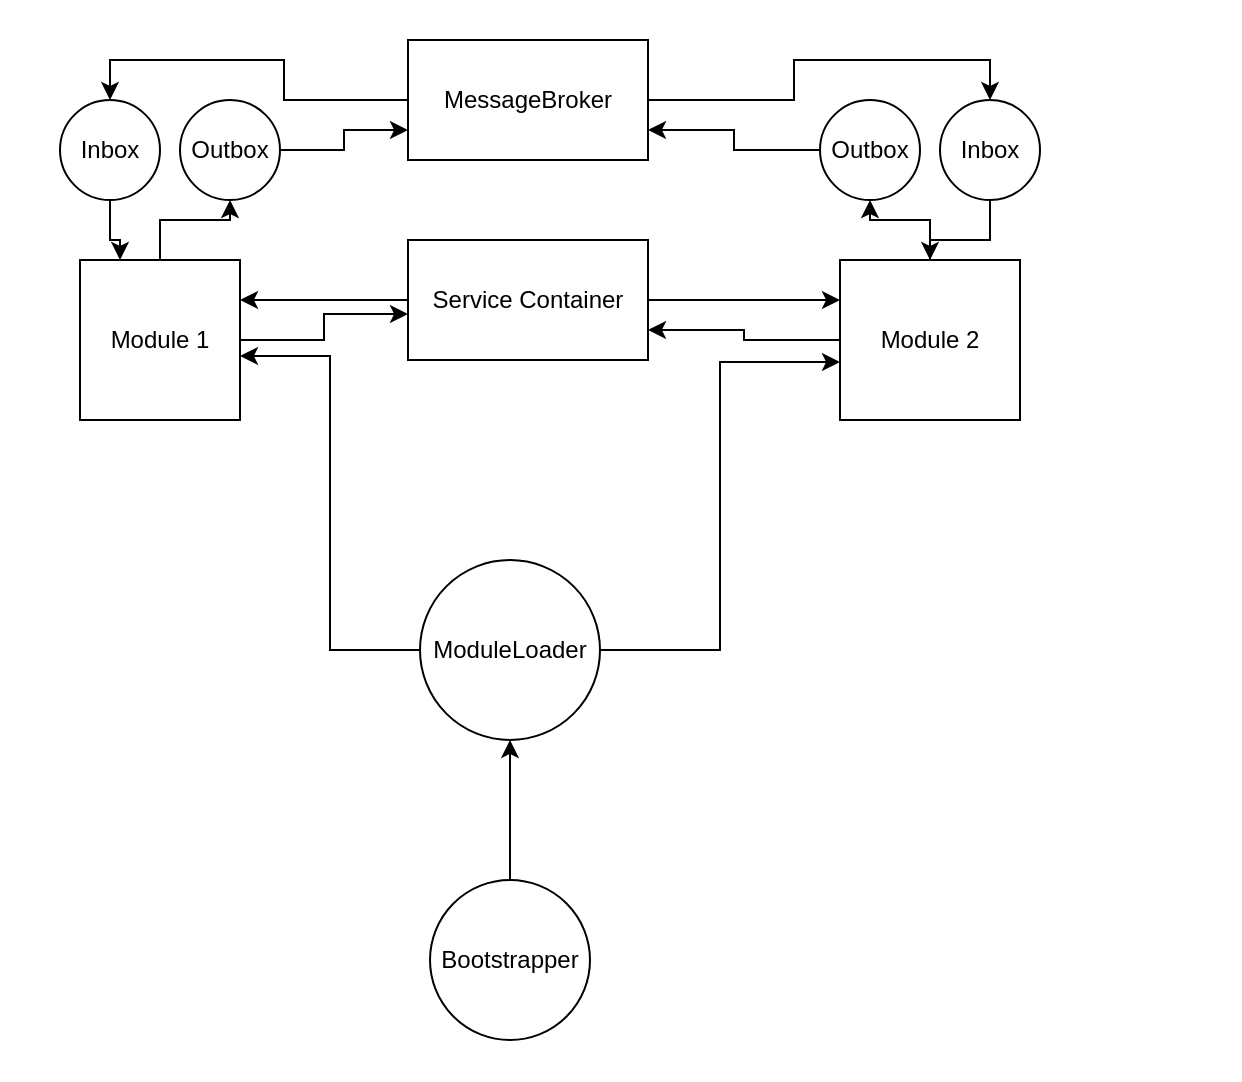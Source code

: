 <mxfile version="21.5.2" type="device">
  <diagram name="Seite-1" id="muQ6CaPQVVgQOec2vyNJ">
    <mxGraphModel dx="1434" dy="876" grid="1" gridSize="10" guides="1" tooltips="1" connect="1" arrows="1" fold="1" page="1" pageScale="1" pageWidth="827" pageHeight="1169" math="0" shadow="0">
      <root>
        <mxCell id="0" />
        <mxCell id="1" parent="0" />
        <mxCell id="YXaQph0aPBBy9qZGOYRf-31" value="" style="rounded=0;whiteSpace=wrap;html=1;strokeColor=none;" vertex="1" parent="1">
          <mxGeometry x="10" y="10" width="620" height="540" as="geometry" />
        </mxCell>
        <mxCell id="YXaQph0aPBBy9qZGOYRf-13" style="edgeStyle=orthogonalEdgeStyle;rounded=0;orthogonalLoop=1;jettySize=auto;html=1;entryX=0.5;entryY=1;entryDx=0;entryDy=0;" edge="1" parent="1" source="YXaQph0aPBBy9qZGOYRf-1" target="YXaQph0aPBBy9qZGOYRf-11">
          <mxGeometry relative="1" as="geometry" />
        </mxCell>
        <mxCell id="YXaQph0aPBBy9qZGOYRf-27" style="edgeStyle=orthogonalEdgeStyle;rounded=0;orthogonalLoop=1;jettySize=auto;html=1;entryX=0;entryY=0.617;entryDx=0;entryDy=0;entryPerimeter=0;" edge="1" parent="1" source="YXaQph0aPBBy9qZGOYRf-1" target="YXaQph0aPBBy9qZGOYRf-25">
          <mxGeometry relative="1" as="geometry" />
        </mxCell>
        <mxCell id="YXaQph0aPBBy9qZGOYRf-1" value="Module 1" style="whiteSpace=wrap;html=1;aspect=fixed;" vertex="1" parent="1">
          <mxGeometry x="50" y="140" width="80" height="80" as="geometry" />
        </mxCell>
        <mxCell id="YXaQph0aPBBy9qZGOYRf-14" style="edgeStyle=orthogonalEdgeStyle;rounded=0;orthogonalLoop=1;jettySize=auto;html=1;entryX=0.5;entryY=1;entryDx=0;entryDy=0;" edge="1" parent="1" source="YXaQph0aPBBy9qZGOYRf-2" target="YXaQph0aPBBy9qZGOYRf-12">
          <mxGeometry relative="1" as="geometry" />
        </mxCell>
        <mxCell id="YXaQph0aPBBy9qZGOYRf-29" style="edgeStyle=orthogonalEdgeStyle;rounded=0;orthogonalLoop=1;jettySize=auto;html=1;entryX=1;entryY=0.75;entryDx=0;entryDy=0;" edge="1" parent="1" source="YXaQph0aPBBy9qZGOYRf-2" target="YXaQph0aPBBy9qZGOYRf-25">
          <mxGeometry relative="1" as="geometry" />
        </mxCell>
        <mxCell id="YXaQph0aPBBy9qZGOYRf-2" value="Module 2" style="rounded=0;whiteSpace=wrap;html=1;" vertex="1" parent="1">
          <mxGeometry x="430" y="140" width="90" height="80" as="geometry" />
        </mxCell>
        <mxCell id="YXaQph0aPBBy9qZGOYRf-4" style="edgeStyle=orthogonalEdgeStyle;rounded=0;orthogonalLoop=1;jettySize=auto;html=1;entryX=1;entryY=0.6;entryDx=0;entryDy=0;entryPerimeter=0;" edge="1" parent="1" source="YXaQph0aPBBy9qZGOYRf-3" target="YXaQph0aPBBy9qZGOYRf-1">
          <mxGeometry relative="1" as="geometry" />
        </mxCell>
        <mxCell id="YXaQph0aPBBy9qZGOYRf-5" style="edgeStyle=orthogonalEdgeStyle;rounded=0;orthogonalLoop=1;jettySize=auto;html=1;exitX=1;exitY=0.5;exitDx=0;exitDy=0;entryX=0;entryY=0.638;entryDx=0;entryDy=0;entryPerimeter=0;" edge="1" parent="1" source="YXaQph0aPBBy9qZGOYRf-3" target="YXaQph0aPBBy9qZGOYRf-2">
          <mxGeometry relative="1" as="geometry" />
        </mxCell>
        <mxCell id="YXaQph0aPBBy9qZGOYRf-3" value="ModuleLoader" style="ellipse;whiteSpace=wrap;html=1;aspect=fixed;" vertex="1" parent="1">
          <mxGeometry x="220" y="290" width="90" height="90" as="geometry" />
        </mxCell>
        <mxCell id="YXaQph0aPBBy9qZGOYRf-7" style="edgeStyle=orthogonalEdgeStyle;rounded=0;orthogonalLoop=1;jettySize=auto;html=1;entryX=0.5;entryY=1;entryDx=0;entryDy=0;" edge="1" parent="1" source="YXaQph0aPBBy9qZGOYRf-6" target="YXaQph0aPBBy9qZGOYRf-3">
          <mxGeometry relative="1" as="geometry" />
        </mxCell>
        <mxCell id="YXaQph0aPBBy9qZGOYRf-6" value="Bootstrapper" style="ellipse;whiteSpace=wrap;html=1;aspect=fixed;" vertex="1" parent="1">
          <mxGeometry x="225" y="450" width="80" height="80" as="geometry" />
        </mxCell>
        <mxCell id="YXaQph0aPBBy9qZGOYRf-23" style="edgeStyle=orthogonalEdgeStyle;rounded=0;orthogonalLoop=1;jettySize=auto;html=1;entryX=0;entryY=0.75;entryDx=0;entryDy=0;" edge="1" parent="1" source="YXaQph0aPBBy9qZGOYRf-11" target="YXaQph0aPBBy9qZGOYRf-20">
          <mxGeometry relative="1" as="geometry" />
        </mxCell>
        <mxCell id="YXaQph0aPBBy9qZGOYRf-11" value="Outbox" style="ellipse;whiteSpace=wrap;html=1;aspect=fixed;" vertex="1" parent="1">
          <mxGeometry x="100" y="60" width="50" height="50" as="geometry" />
        </mxCell>
        <mxCell id="YXaQph0aPBBy9qZGOYRf-22" style="edgeStyle=orthogonalEdgeStyle;rounded=0;orthogonalLoop=1;jettySize=auto;html=1;entryX=1;entryY=0.75;entryDx=0;entryDy=0;" edge="1" parent="1" source="YXaQph0aPBBy9qZGOYRf-12" target="YXaQph0aPBBy9qZGOYRf-20">
          <mxGeometry relative="1" as="geometry" />
        </mxCell>
        <mxCell id="YXaQph0aPBBy9qZGOYRf-12" value="Outbox" style="ellipse;whiteSpace=wrap;html=1;aspect=fixed;" vertex="1" parent="1">
          <mxGeometry x="420" y="60" width="50" height="50" as="geometry" />
        </mxCell>
        <mxCell id="YXaQph0aPBBy9qZGOYRf-16" style="edgeStyle=orthogonalEdgeStyle;rounded=0;orthogonalLoop=1;jettySize=auto;html=1;entryX=0.25;entryY=0;entryDx=0;entryDy=0;" edge="1" parent="1" source="YXaQph0aPBBy9qZGOYRf-15" target="YXaQph0aPBBy9qZGOYRf-1">
          <mxGeometry relative="1" as="geometry" />
        </mxCell>
        <mxCell id="YXaQph0aPBBy9qZGOYRf-15" value="Inbox" style="ellipse;whiteSpace=wrap;html=1;aspect=fixed;" vertex="1" parent="1">
          <mxGeometry x="40" y="60" width="50" height="50" as="geometry" />
        </mxCell>
        <mxCell id="YXaQph0aPBBy9qZGOYRf-18" style="edgeStyle=orthogonalEdgeStyle;rounded=0;orthogonalLoop=1;jettySize=auto;html=1;" edge="1" parent="1" source="YXaQph0aPBBy9qZGOYRf-17" target="YXaQph0aPBBy9qZGOYRf-2">
          <mxGeometry relative="1" as="geometry" />
        </mxCell>
        <mxCell id="YXaQph0aPBBy9qZGOYRf-17" value="Inbox" style="ellipse;whiteSpace=wrap;html=1;aspect=fixed;" vertex="1" parent="1">
          <mxGeometry x="480" y="60" width="50" height="50" as="geometry" />
        </mxCell>
        <mxCell id="YXaQph0aPBBy9qZGOYRf-21" style="edgeStyle=orthogonalEdgeStyle;rounded=0;orthogonalLoop=1;jettySize=auto;html=1;entryX=0.5;entryY=0;entryDx=0;entryDy=0;" edge="1" parent="1" source="YXaQph0aPBBy9qZGOYRf-20" target="YXaQph0aPBBy9qZGOYRf-17">
          <mxGeometry relative="1" as="geometry" />
        </mxCell>
        <mxCell id="YXaQph0aPBBy9qZGOYRf-24" style="edgeStyle=orthogonalEdgeStyle;rounded=0;orthogonalLoop=1;jettySize=auto;html=1;entryX=0.5;entryY=0;entryDx=0;entryDy=0;" edge="1" parent="1" source="YXaQph0aPBBy9qZGOYRf-20" target="YXaQph0aPBBy9qZGOYRf-15">
          <mxGeometry relative="1" as="geometry" />
        </mxCell>
        <mxCell id="YXaQph0aPBBy9qZGOYRf-20" value="MessageBroker" style="rounded=0;whiteSpace=wrap;html=1;" vertex="1" parent="1">
          <mxGeometry x="214" y="30" width="120" height="60" as="geometry" />
        </mxCell>
        <mxCell id="YXaQph0aPBBy9qZGOYRf-26" style="edgeStyle=orthogonalEdgeStyle;rounded=0;orthogonalLoop=1;jettySize=auto;html=1;entryX=1;entryY=0.25;entryDx=0;entryDy=0;" edge="1" parent="1" source="YXaQph0aPBBy9qZGOYRf-25" target="YXaQph0aPBBy9qZGOYRf-1">
          <mxGeometry relative="1" as="geometry" />
        </mxCell>
        <mxCell id="YXaQph0aPBBy9qZGOYRf-28" style="edgeStyle=orthogonalEdgeStyle;rounded=0;orthogonalLoop=1;jettySize=auto;html=1;entryX=0;entryY=0.25;entryDx=0;entryDy=0;" edge="1" parent="1" source="YXaQph0aPBBy9qZGOYRf-25" target="YXaQph0aPBBy9qZGOYRf-2">
          <mxGeometry relative="1" as="geometry" />
        </mxCell>
        <mxCell id="YXaQph0aPBBy9qZGOYRf-25" value="Service Container" style="rounded=0;whiteSpace=wrap;html=1;" vertex="1" parent="1">
          <mxGeometry x="214" y="130" width="120" height="60" as="geometry" />
        </mxCell>
      </root>
    </mxGraphModel>
  </diagram>
</mxfile>
